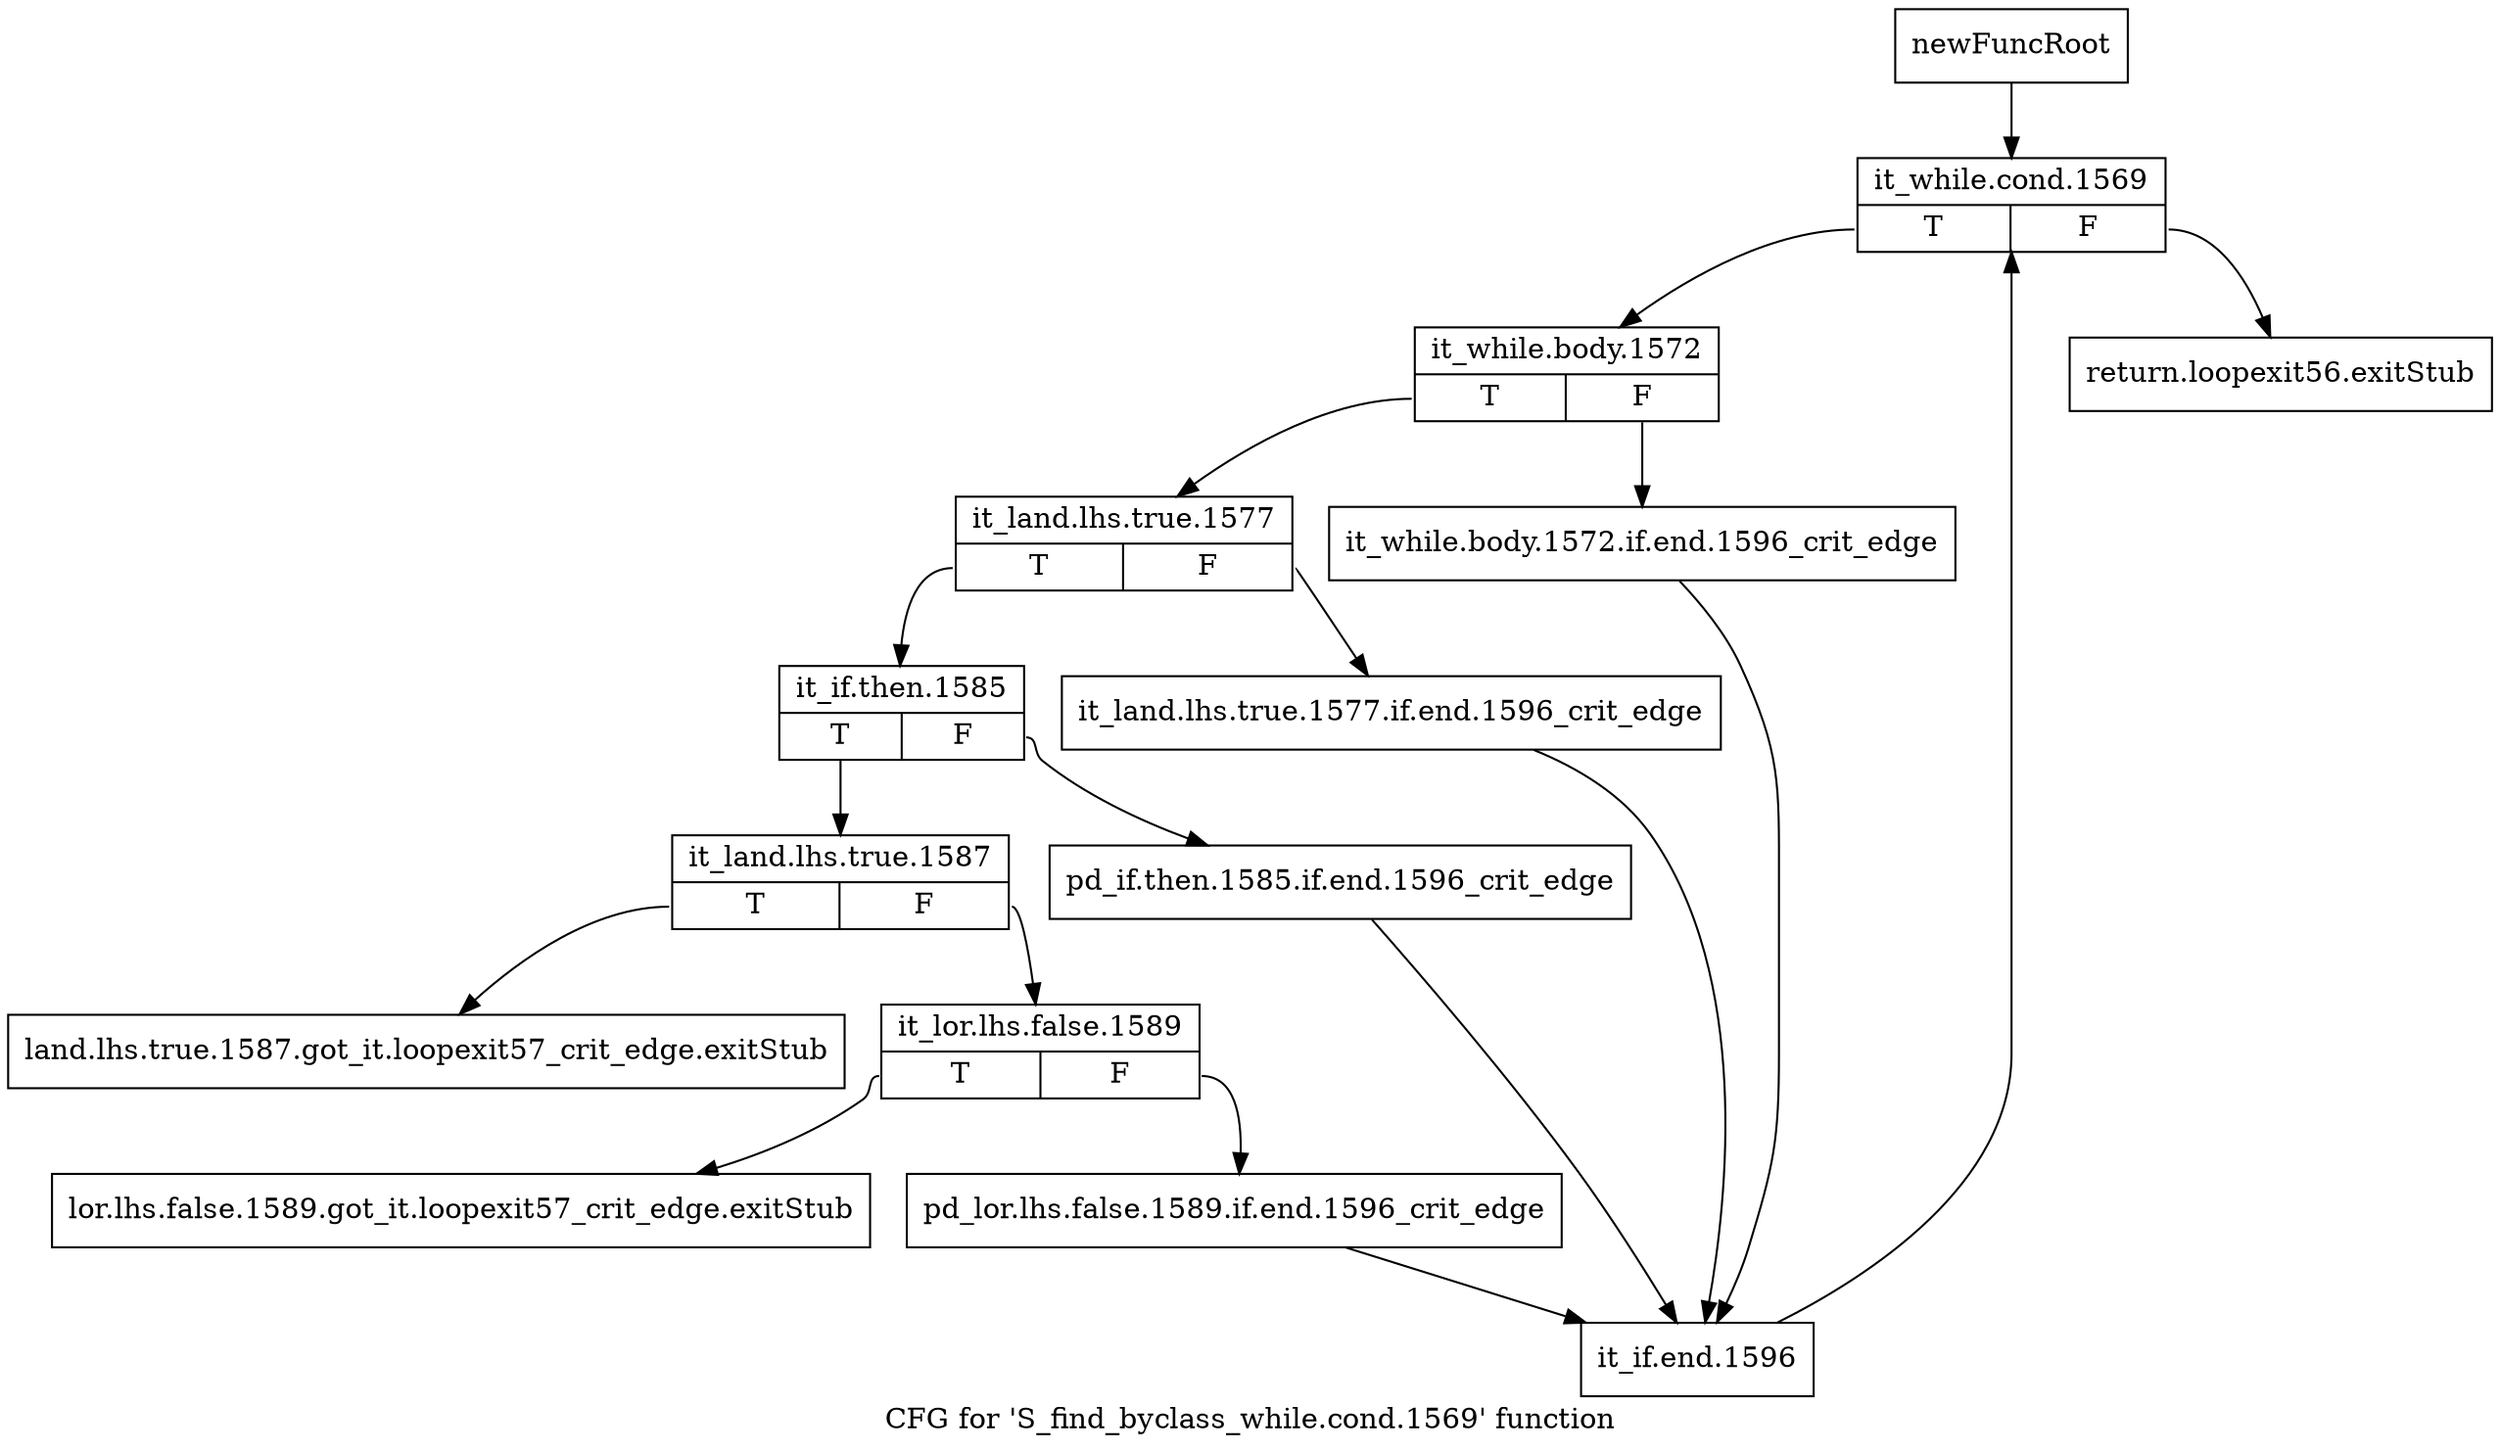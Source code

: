 digraph "CFG for 'S_find_byclass_while.cond.1569' function" {
	label="CFG for 'S_find_byclass_while.cond.1569' function";

	Node0x52c7260 [shape=record,label="{newFuncRoot}"];
	Node0x52c7260 -> Node0x52c73a0;
	Node0x52c72b0 [shape=record,label="{return.loopexit56.exitStub}"];
	Node0x52c7300 [shape=record,label="{land.lhs.true.1587.got_it.loopexit57_crit_edge.exitStub}"];
	Node0x52c7350 [shape=record,label="{lor.lhs.false.1589.got_it.loopexit57_crit_edge.exitStub}"];
	Node0x52c73a0 [shape=record,label="{it_while.cond.1569|{<s0>T|<s1>F}}"];
	Node0x52c73a0:s0 -> Node0x52c73f0;
	Node0x52c73a0:s1 -> Node0x52c72b0;
	Node0x52c73f0 [shape=record,label="{it_while.body.1572|{<s0>T|<s1>F}}"];
	Node0x52c73f0:s0 -> Node0x52c7490;
	Node0x52c73f0:s1 -> Node0x52c7440;
	Node0x52c7440 [shape=record,label="{it_while.body.1572.if.end.1596_crit_edge}"];
	Node0x52c7440 -> Node0x52c76c0;
	Node0x52c7490 [shape=record,label="{it_land.lhs.true.1577|{<s0>T|<s1>F}}"];
	Node0x52c7490:s0 -> Node0x52c7530;
	Node0x52c7490:s1 -> Node0x52c74e0;
	Node0x52c74e0 [shape=record,label="{it_land.lhs.true.1577.if.end.1596_crit_edge}"];
	Node0x52c74e0 -> Node0x52c76c0;
	Node0x52c7530 [shape=record,label="{it_if.then.1585|{<s0>T|<s1>F}}"];
	Node0x52c7530:s0 -> Node0x52c75d0;
	Node0x52c7530:s1 -> Node0x52c7580;
	Node0x52c7580 [shape=record,label="{pd_if.then.1585.if.end.1596_crit_edge}"];
	Node0x52c7580 -> Node0x52c76c0;
	Node0x52c75d0 [shape=record,label="{it_land.lhs.true.1587|{<s0>T|<s1>F}}"];
	Node0x52c75d0:s0 -> Node0x52c7300;
	Node0x52c75d0:s1 -> Node0x52c7620;
	Node0x52c7620 [shape=record,label="{it_lor.lhs.false.1589|{<s0>T|<s1>F}}"];
	Node0x52c7620:s0 -> Node0x52c7350;
	Node0x52c7620:s1 -> Node0x52c7670;
	Node0x52c7670 [shape=record,label="{pd_lor.lhs.false.1589.if.end.1596_crit_edge}"];
	Node0x52c7670 -> Node0x52c76c0;
	Node0x52c76c0 [shape=record,label="{it_if.end.1596}"];
	Node0x52c76c0 -> Node0x52c73a0;
}
